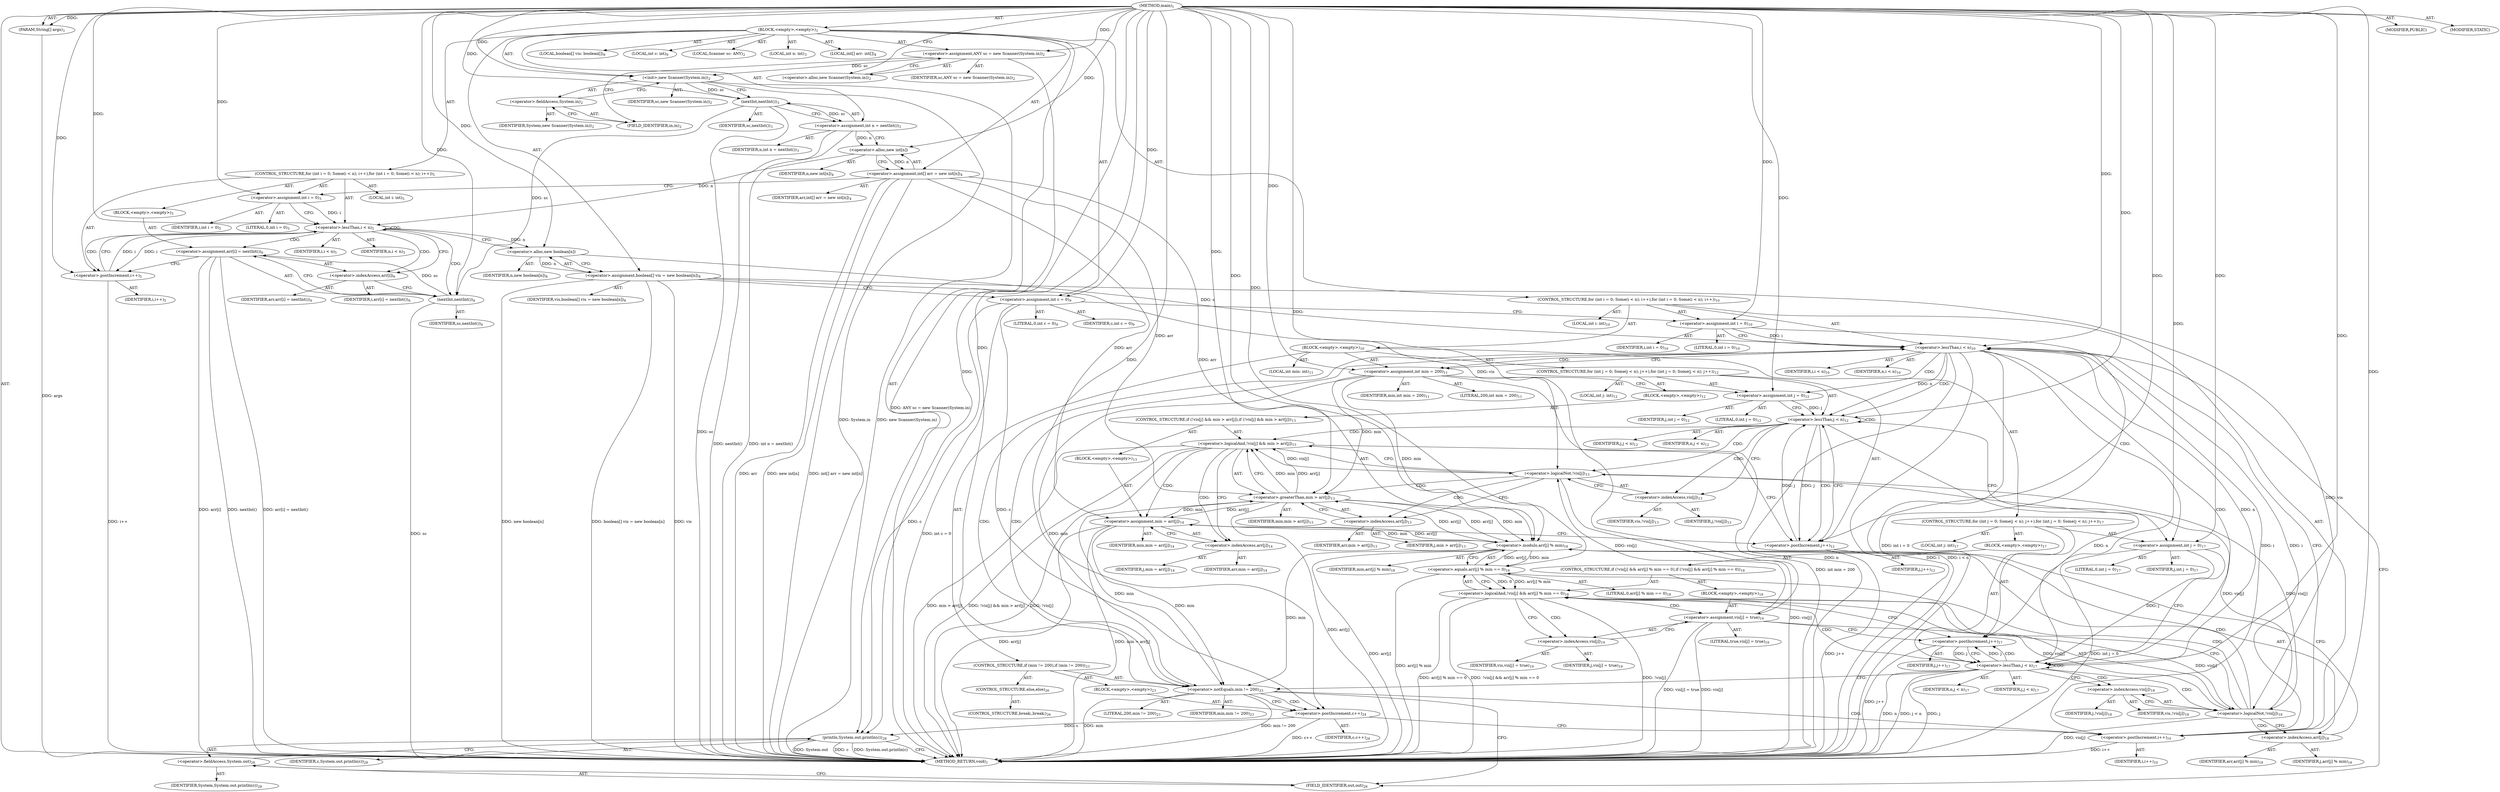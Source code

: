 digraph "main" {  
"19" [label = <(METHOD,main)<SUB>1</SUB>> ]
"20" [label = <(PARAM,String[] args)<SUB>1</SUB>> ]
"21" [label = <(BLOCK,&lt;empty&gt;,&lt;empty&gt;)<SUB>1</SUB>> ]
"4" [label = <(LOCAL,Scanner sc: ANY)<SUB>2</SUB>> ]
"22" [label = <(&lt;operator&gt;.assignment,ANY sc = new Scanner(System.in))<SUB>2</SUB>> ]
"23" [label = <(IDENTIFIER,sc,ANY sc = new Scanner(System.in))<SUB>2</SUB>> ]
"24" [label = <(&lt;operator&gt;.alloc,new Scanner(System.in))<SUB>2</SUB>> ]
"25" [label = <(&lt;init&gt;,new Scanner(System.in))<SUB>2</SUB>> ]
"3" [label = <(IDENTIFIER,sc,new Scanner(System.in))<SUB>2</SUB>> ]
"26" [label = <(&lt;operator&gt;.fieldAccess,System.in)<SUB>2</SUB>> ]
"27" [label = <(IDENTIFIER,System,new Scanner(System.in))<SUB>2</SUB>> ]
"28" [label = <(FIELD_IDENTIFIER,in,in)<SUB>2</SUB>> ]
"29" [label = <(LOCAL,int n: int)<SUB>3</SUB>> ]
"30" [label = <(&lt;operator&gt;.assignment,int n = nextInt())<SUB>3</SUB>> ]
"31" [label = <(IDENTIFIER,n,int n = nextInt())<SUB>3</SUB>> ]
"32" [label = <(nextInt,nextInt())<SUB>3</SUB>> ]
"33" [label = <(IDENTIFIER,sc,nextInt())<SUB>3</SUB>> ]
"34" [label = <(LOCAL,int[] arr: int[])<SUB>4</SUB>> ]
"35" [label = <(&lt;operator&gt;.assignment,int[] arr = new int[n])<SUB>4</SUB>> ]
"36" [label = <(IDENTIFIER,arr,int[] arr = new int[n])<SUB>4</SUB>> ]
"37" [label = <(&lt;operator&gt;.alloc,new int[n])> ]
"38" [label = <(IDENTIFIER,n,new int[n])<SUB>4</SUB>> ]
"39" [label = <(CONTROL_STRUCTURE,for (int i = 0; Some(i &lt; n); i++),for (int i = 0; Some(i &lt; n); i++))<SUB>5</SUB>> ]
"40" [label = <(LOCAL,int i: int)<SUB>5</SUB>> ]
"41" [label = <(&lt;operator&gt;.assignment,int i = 0)<SUB>5</SUB>> ]
"42" [label = <(IDENTIFIER,i,int i = 0)<SUB>5</SUB>> ]
"43" [label = <(LITERAL,0,int i = 0)<SUB>5</SUB>> ]
"44" [label = <(&lt;operator&gt;.lessThan,i &lt; n)<SUB>5</SUB>> ]
"45" [label = <(IDENTIFIER,i,i &lt; n)<SUB>5</SUB>> ]
"46" [label = <(IDENTIFIER,n,i &lt; n)<SUB>5</SUB>> ]
"47" [label = <(&lt;operator&gt;.postIncrement,i++)<SUB>5</SUB>> ]
"48" [label = <(IDENTIFIER,i,i++)<SUB>5</SUB>> ]
"49" [label = <(BLOCK,&lt;empty&gt;,&lt;empty&gt;)<SUB>5</SUB>> ]
"50" [label = <(&lt;operator&gt;.assignment,arr[i] = nextInt())<SUB>6</SUB>> ]
"51" [label = <(&lt;operator&gt;.indexAccess,arr[i])<SUB>6</SUB>> ]
"52" [label = <(IDENTIFIER,arr,arr[i] = nextInt())<SUB>6</SUB>> ]
"53" [label = <(IDENTIFIER,i,arr[i] = nextInt())<SUB>6</SUB>> ]
"54" [label = <(nextInt,nextInt())<SUB>6</SUB>> ]
"55" [label = <(IDENTIFIER,sc,nextInt())<SUB>6</SUB>> ]
"56" [label = <(LOCAL,boolean[] vis: boolean[])<SUB>8</SUB>> ]
"57" [label = <(&lt;operator&gt;.assignment,boolean[] vis = new boolean[n])<SUB>8</SUB>> ]
"58" [label = <(IDENTIFIER,vis,boolean[] vis = new boolean[n])<SUB>8</SUB>> ]
"59" [label = <(&lt;operator&gt;.alloc,new boolean[n])> ]
"60" [label = <(IDENTIFIER,n,new boolean[n])<SUB>8</SUB>> ]
"61" [label = <(LOCAL,int c: int)<SUB>9</SUB>> ]
"62" [label = <(&lt;operator&gt;.assignment,int c = 0)<SUB>9</SUB>> ]
"63" [label = <(IDENTIFIER,c,int c = 0)<SUB>9</SUB>> ]
"64" [label = <(LITERAL,0,int c = 0)<SUB>9</SUB>> ]
"65" [label = <(CONTROL_STRUCTURE,for (int i = 0; Some(i &lt; n); i++),for (int i = 0; Some(i &lt; n); i++))<SUB>10</SUB>> ]
"66" [label = <(LOCAL,int i: int)<SUB>10</SUB>> ]
"67" [label = <(&lt;operator&gt;.assignment,int i = 0)<SUB>10</SUB>> ]
"68" [label = <(IDENTIFIER,i,int i = 0)<SUB>10</SUB>> ]
"69" [label = <(LITERAL,0,int i = 0)<SUB>10</SUB>> ]
"70" [label = <(&lt;operator&gt;.lessThan,i &lt; n)<SUB>10</SUB>> ]
"71" [label = <(IDENTIFIER,i,i &lt; n)<SUB>10</SUB>> ]
"72" [label = <(IDENTIFIER,n,i &lt; n)<SUB>10</SUB>> ]
"73" [label = <(&lt;operator&gt;.postIncrement,i++)<SUB>10</SUB>> ]
"74" [label = <(IDENTIFIER,i,i++)<SUB>10</SUB>> ]
"75" [label = <(BLOCK,&lt;empty&gt;,&lt;empty&gt;)<SUB>10</SUB>> ]
"76" [label = <(LOCAL,int min: int)<SUB>11</SUB>> ]
"77" [label = <(&lt;operator&gt;.assignment,int min = 200)<SUB>11</SUB>> ]
"78" [label = <(IDENTIFIER,min,int min = 200)<SUB>11</SUB>> ]
"79" [label = <(LITERAL,200,int min = 200)<SUB>11</SUB>> ]
"80" [label = <(CONTROL_STRUCTURE,for (int j = 0; Some(j &lt; n); j++),for (int j = 0; Some(j &lt; n); j++))<SUB>12</SUB>> ]
"81" [label = <(LOCAL,int j: int)<SUB>12</SUB>> ]
"82" [label = <(&lt;operator&gt;.assignment,int j = 0)<SUB>12</SUB>> ]
"83" [label = <(IDENTIFIER,j,int j = 0)<SUB>12</SUB>> ]
"84" [label = <(LITERAL,0,int j = 0)<SUB>12</SUB>> ]
"85" [label = <(&lt;operator&gt;.lessThan,j &lt; n)<SUB>12</SUB>> ]
"86" [label = <(IDENTIFIER,j,j &lt; n)<SUB>12</SUB>> ]
"87" [label = <(IDENTIFIER,n,j &lt; n)<SUB>12</SUB>> ]
"88" [label = <(&lt;operator&gt;.postIncrement,j++)<SUB>12</SUB>> ]
"89" [label = <(IDENTIFIER,j,j++)<SUB>12</SUB>> ]
"90" [label = <(BLOCK,&lt;empty&gt;,&lt;empty&gt;)<SUB>12</SUB>> ]
"91" [label = <(CONTROL_STRUCTURE,if (!vis[j] &amp;&amp; min &gt; arr[j]),if (!vis[j] &amp;&amp; min &gt; arr[j]))<SUB>13</SUB>> ]
"92" [label = <(&lt;operator&gt;.logicalAnd,!vis[j] &amp;&amp; min &gt; arr[j])<SUB>13</SUB>> ]
"93" [label = <(&lt;operator&gt;.logicalNot,!vis[j])<SUB>13</SUB>> ]
"94" [label = <(&lt;operator&gt;.indexAccess,vis[j])<SUB>13</SUB>> ]
"95" [label = <(IDENTIFIER,vis,!vis[j])<SUB>13</SUB>> ]
"96" [label = <(IDENTIFIER,j,!vis[j])<SUB>13</SUB>> ]
"97" [label = <(&lt;operator&gt;.greaterThan,min &gt; arr[j])<SUB>13</SUB>> ]
"98" [label = <(IDENTIFIER,min,min &gt; arr[j])<SUB>13</SUB>> ]
"99" [label = <(&lt;operator&gt;.indexAccess,arr[j])<SUB>13</SUB>> ]
"100" [label = <(IDENTIFIER,arr,min &gt; arr[j])<SUB>13</SUB>> ]
"101" [label = <(IDENTIFIER,j,min &gt; arr[j])<SUB>13</SUB>> ]
"102" [label = <(BLOCK,&lt;empty&gt;,&lt;empty&gt;)<SUB>13</SUB>> ]
"103" [label = <(&lt;operator&gt;.assignment,min = arr[j])<SUB>14</SUB>> ]
"104" [label = <(IDENTIFIER,min,min = arr[j])<SUB>14</SUB>> ]
"105" [label = <(&lt;operator&gt;.indexAccess,arr[j])<SUB>14</SUB>> ]
"106" [label = <(IDENTIFIER,arr,min = arr[j])<SUB>14</SUB>> ]
"107" [label = <(IDENTIFIER,j,min = arr[j])<SUB>14</SUB>> ]
"108" [label = <(CONTROL_STRUCTURE,for (int j = 0; Some(j &lt; n); j++),for (int j = 0; Some(j &lt; n); j++))<SUB>17</SUB>> ]
"109" [label = <(LOCAL,int j: int)<SUB>17</SUB>> ]
"110" [label = <(&lt;operator&gt;.assignment,int j = 0)<SUB>17</SUB>> ]
"111" [label = <(IDENTIFIER,j,int j = 0)<SUB>17</SUB>> ]
"112" [label = <(LITERAL,0,int j = 0)<SUB>17</SUB>> ]
"113" [label = <(&lt;operator&gt;.lessThan,j &lt; n)<SUB>17</SUB>> ]
"114" [label = <(IDENTIFIER,j,j &lt; n)<SUB>17</SUB>> ]
"115" [label = <(IDENTIFIER,n,j &lt; n)<SUB>17</SUB>> ]
"116" [label = <(&lt;operator&gt;.postIncrement,j++)<SUB>17</SUB>> ]
"117" [label = <(IDENTIFIER,j,j++)<SUB>17</SUB>> ]
"118" [label = <(BLOCK,&lt;empty&gt;,&lt;empty&gt;)<SUB>17</SUB>> ]
"119" [label = <(CONTROL_STRUCTURE,if (!vis[j] &amp;&amp; arr[j] % min == 0),if (!vis[j] &amp;&amp; arr[j] % min == 0))<SUB>18</SUB>> ]
"120" [label = <(&lt;operator&gt;.logicalAnd,!vis[j] &amp;&amp; arr[j] % min == 0)<SUB>18</SUB>> ]
"121" [label = <(&lt;operator&gt;.logicalNot,!vis[j])<SUB>18</SUB>> ]
"122" [label = <(&lt;operator&gt;.indexAccess,vis[j])<SUB>18</SUB>> ]
"123" [label = <(IDENTIFIER,vis,!vis[j])<SUB>18</SUB>> ]
"124" [label = <(IDENTIFIER,j,!vis[j])<SUB>18</SUB>> ]
"125" [label = <(&lt;operator&gt;.equals,arr[j] % min == 0)<SUB>18</SUB>> ]
"126" [label = <(&lt;operator&gt;.modulo,arr[j] % min)<SUB>18</SUB>> ]
"127" [label = <(&lt;operator&gt;.indexAccess,arr[j])<SUB>18</SUB>> ]
"128" [label = <(IDENTIFIER,arr,arr[j] % min)<SUB>18</SUB>> ]
"129" [label = <(IDENTIFIER,j,arr[j] % min)<SUB>18</SUB>> ]
"130" [label = <(IDENTIFIER,min,arr[j] % min)<SUB>18</SUB>> ]
"131" [label = <(LITERAL,0,arr[j] % min == 0)<SUB>18</SUB>> ]
"132" [label = <(BLOCK,&lt;empty&gt;,&lt;empty&gt;)<SUB>18</SUB>> ]
"133" [label = <(&lt;operator&gt;.assignment,vis[j] = true)<SUB>19</SUB>> ]
"134" [label = <(&lt;operator&gt;.indexAccess,vis[j])<SUB>19</SUB>> ]
"135" [label = <(IDENTIFIER,vis,vis[j] = true)<SUB>19</SUB>> ]
"136" [label = <(IDENTIFIER,j,vis[j] = true)<SUB>19</SUB>> ]
"137" [label = <(LITERAL,true,vis[j] = true)<SUB>19</SUB>> ]
"138" [label = <(CONTROL_STRUCTURE,if (min != 200),if (min != 200))<SUB>23</SUB>> ]
"139" [label = <(&lt;operator&gt;.notEquals,min != 200)<SUB>23</SUB>> ]
"140" [label = <(IDENTIFIER,min,min != 200)<SUB>23</SUB>> ]
"141" [label = <(LITERAL,200,min != 200)<SUB>23</SUB>> ]
"142" [label = <(BLOCK,&lt;empty&gt;,&lt;empty&gt;)<SUB>23</SUB>> ]
"143" [label = <(&lt;operator&gt;.postIncrement,c++)<SUB>24</SUB>> ]
"144" [label = <(IDENTIFIER,c,c++)<SUB>24</SUB>> ]
"145" [label = <(CONTROL_STRUCTURE,else,else)<SUB>26</SUB>> ]
"146" [label = <(CONTROL_STRUCTURE,break;,break;)<SUB>26</SUB>> ]
"147" [label = <(println,System.out.println(c))<SUB>28</SUB>> ]
"148" [label = <(&lt;operator&gt;.fieldAccess,System.out)<SUB>28</SUB>> ]
"149" [label = <(IDENTIFIER,System,System.out.println(c))<SUB>28</SUB>> ]
"150" [label = <(FIELD_IDENTIFIER,out,out)<SUB>28</SUB>> ]
"151" [label = <(IDENTIFIER,c,System.out.println(c))<SUB>28</SUB>> ]
"152" [label = <(MODIFIER,PUBLIC)> ]
"153" [label = <(MODIFIER,STATIC)> ]
"154" [label = <(METHOD_RETURN,void)<SUB>1</SUB>> ]
  "19" -> "20"  [ label = "AST: "] 
  "19" -> "21"  [ label = "AST: "] 
  "19" -> "152"  [ label = "AST: "] 
  "19" -> "153"  [ label = "AST: "] 
  "19" -> "154"  [ label = "AST: "] 
  "21" -> "4"  [ label = "AST: "] 
  "21" -> "22"  [ label = "AST: "] 
  "21" -> "25"  [ label = "AST: "] 
  "21" -> "29"  [ label = "AST: "] 
  "21" -> "30"  [ label = "AST: "] 
  "21" -> "34"  [ label = "AST: "] 
  "21" -> "35"  [ label = "AST: "] 
  "21" -> "39"  [ label = "AST: "] 
  "21" -> "56"  [ label = "AST: "] 
  "21" -> "57"  [ label = "AST: "] 
  "21" -> "61"  [ label = "AST: "] 
  "21" -> "62"  [ label = "AST: "] 
  "21" -> "65"  [ label = "AST: "] 
  "21" -> "147"  [ label = "AST: "] 
  "22" -> "23"  [ label = "AST: "] 
  "22" -> "24"  [ label = "AST: "] 
  "25" -> "3"  [ label = "AST: "] 
  "25" -> "26"  [ label = "AST: "] 
  "26" -> "27"  [ label = "AST: "] 
  "26" -> "28"  [ label = "AST: "] 
  "30" -> "31"  [ label = "AST: "] 
  "30" -> "32"  [ label = "AST: "] 
  "32" -> "33"  [ label = "AST: "] 
  "35" -> "36"  [ label = "AST: "] 
  "35" -> "37"  [ label = "AST: "] 
  "37" -> "38"  [ label = "AST: "] 
  "39" -> "40"  [ label = "AST: "] 
  "39" -> "41"  [ label = "AST: "] 
  "39" -> "44"  [ label = "AST: "] 
  "39" -> "47"  [ label = "AST: "] 
  "39" -> "49"  [ label = "AST: "] 
  "41" -> "42"  [ label = "AST: "] 
  "41" -> "43"  [ label = "AST: "] 
  "44" -> "45"  [ label = "AST: "] 
  "44" -> "46"  [ label = "AST: "] 
  "47" -> "48"  [ label = "AST: "] 
  "49" -> "50"  [ label = "AST: "] 
  "50" -> "51"  [ label = "AST: "] 
  "50" -> "54"  [ label = "AST: "] 
  "51" -> "52"  [ label = "AST: "] 
  "51" -> "53"  [ label = "AST: "] 
  "54" -> "55"  [ label = "AST: "] 
  "57" -> "58"  [ label = "AST: "] 
  "57" -> "59"  [ label = "AST: "] 
  "59" -> "60"  [ label = "AST: "] 
  "62" -> "63"  [ label = "AST: "] 
  "62" -> "64"  [ label = "AST: "] 
  "65" -> "66"  [ label = "AST: "] 
  "65" -> "67"  [ label = "AST: "] 
  "65" -> "70"  [ label = "AST: "] 
  "65" -> "73"  [ label = "AST: "] 
  "65" -> "75"  [ label = "AST: "] 
  "67" -> "68"  [ label = "AST: "] 
  "67" -> "69"  [ label = "AST: "] 
  "70" -> "71"  [ label = "AST: "] 
  "70" -> "72"  [ label = "AST: "] 
  "73" -> "74"  [ label = "AST: "] 
  "75" -> "76"  [ label = "AST: "] 
  "75" -> "77"  [ label = "AST: "] 
  "75" -> "80"  [ label = "AST: "] 
  "75" -> "108"  [ label = "AST: "] 
  "75" -> "138"  [ label = "AST: "] 
  "77" -> "78"  [ label = "AST: "] 
  "77" -> "79"  [ label = "AST: "] 
  "80" -> "81"  [ label = "AST: "] 
  "80" -> "82"  [ label = "AST: "] 
  "80" -> "85"  [ label = "AST: "] 
  "80" -> "88"  [ label = "AST: "] 
  "80" -> "90"  [ label = "AST: "] 
  "82" -> "83"  [ label = "AST: "] 
  "82" -> "84"  [ label = "AST: "] 
  "85" -> "86"  [ label = "AST: "] 
  "85" -> "87"  [ label = "AST: "] 
  "88" -> "89"  [ label = "AST: "] 
  "90" -> "91"  [ label = "AST: "] 
  "91" -> "92"  [ label = "AST: "] 
  "91" -> "102"  [ label = "AST: "] 
  "92" -> "93"  [ label = "AST: "] 
  "92" -> "97"  [ label = "AST: "] 
  "93" -> "94"  [ label = "AST: "] 
  "94" -> "95"  [ label = "AST: "] 
  "94" -> "96"  [ label = "AST: "] 
  "97" -> "98"  [ label = "AST: "] 
  "97" -> "99"  [ label = "AST: "] 
  "99" -> "100"  [ label = "AST: "] 
  "99" -> "101"  [ label = "AST: "] 
  "102" -> "103"  [ label = "AST: "] 
  "103" -> "104"  [ label = "AST: "] 
  "103" -> "105"  [ label = "AST: "] 
  "105" -> "106"  [ label = "AST: "] 
  "105" -> "107"  [ label = "AST: "] 
  "108" -> "109"  [ label = "AST: "] 
  "108" -> "110"  [ label = "AST: "] 
  "108" -> "113"  [ label = "AST: "] 
  "108" -> "116"  [ label = "AST: "] 
  "108" -> "118"  [ label = "AST: "] 
  "110" -> "111"  [ label = "AST: "] 
  "110" -> "112"  [ label = "AST: "] 
  "113" -> "114"  [ label = "AST: "] 
  "113" -> "115"  [ label = "AST: "] 
  "116" -> "117"  [ label = "AST: "] 
  "118" -> "119"  [ label = "AST: "] 
  "119" -> "120"  [ label = "AST: "] 
  "119" -> "132"  [ label = "AST: "] 
  "120" -> "121"  [ label = "AST: "] 
  "120" -> "125"  [ label = "AST: "] 
  "121" -> "122"  [ label = "AST: "] 
  "122" -> "123"  [ label = "AST: "] 
  "122" -> "124"  [ label = "AST: "] 
  "125" -> "126"  [ label = "AST: "] 
  "125" -> "131"  [ label = "AST: "] 
  "126" -> "127"  [ label = "AST: "] 
  "126" -> "130"  [ label = "AST: "] 
  "127" -> "128"  [ label = "AST: "] 
  "127" -> "129"  [ label = "AST: "] 
  "132" -> "133"  [ label = "AST: "] 
  "133" -> "134"  [ label = "AST: "] 
  "133" -> "137"  [ label = "AST: "] 
  "134" -> "135"  [ label = "AST: "] 
  "134" -> "136"  [ label = "AST: "] 
  "138" -> "139"  [ label = "AST: "] 
  "138" -> "142"  [ label = "AST: "] 
  "138" -> "145"  [ label = "AST: "] 
  "139" -> "140"  [ label = "AST: "] 
  "139" -> "141"  [ label = "AST: "] 
  "142" -> "143"  [ label = "AST: "] 
  "143" -> "144"  [ label = "AST: "] 
  "145" -> "146"  [ label = "AST: "] 
  "147" -> "148"  [ label = "AST: "] 
  "147" -> "151"  [ label = "AST: "] 
  "148" -> "149"  [ label = "AST: "] 
  "148" -> "150"  [ label = "AST: "] 
  "22" -> "28"  [ label = "CFG: "] 
  "25" -> "32"  [ label = "CFG: "] 
  "30" -> "37"  [ label = "CFG: "] 
  "35" -> "41"  [ label = "CFG: "] 
  "57" -> "62"  [ label = "CFG: "] 
  "62" -> "67"  [ label = "CFG: "] 
  "147" -> "154"  [ label = "CFG: "] 
  "24" -> "22"  [ label = "CFG: "] 
  "26" -> "25"  [ label = "CFG: "] 
  "32" -> "30"  [ label = "CFG: "] 
  "37" -> "35"  [ label = "CFG: "] 
  "41" -> "44"  [ label = "CFG: "] 
  "44" -> "51"  [ label = "CFG: "] 
  "44" -> "59"  [ label = "CFG: "] 
  "47" -> "44"  [ label = "CFG: "] 
  "59" -> "57"  [ label = "CFG: "] 
  "67" -> "70"  [ label = "CFG: "] 
  "70" -> "77"  [ label = "CFG: "] 
  "70" -> "150"  [ label = "CFG: "] 
  "73" -> "70"  [ label = "CFG: "] 
  "148" -> "147"  [ label = "CFG: "] 
  "28" -> "26"  [ label = "CFG: "] 
  "50" -> "47"  [ label = "CFG: "] 
  "77" -> "82"  [ label = "CFG: "] 
  "150" -> "148"  [ label = "CFG: "] 
  "51" -> "54"  [ label = "CFG: "] 
  "54" -> "50"  [ label = "CFG: "] 
  "82" -> "85"  [ label = "CFG: "] 
  "85" -> "94"  [ label = "CFG: "] 
  "85" -> "110"  [ label = "CFG: "] 
  "88" -> "85"  [ label = "CFG: "] 
  "110" -> "113"  [ label = "CFG: "] 
  "113" -> "122"  [ label = "CFG: "] 
  "113" -> "139"  [ label = "CFG: "] 
  "116" -> "113"  [ label = "CFG: "] 
  "139" -> "143"  [ label = "CFG: "] 
  "139" -> "150"  [ label = "CFG: "] 
  "143" -> "73"  [ label = "CFG: "] 
  "92" -> "105"  [ label = "CFG: "] 
  "92" -> "88"  [ label = "CFG: "] 
  "120" -> "134"  [ label = "CFG: "] 
  "120" -> "116"  [ label = "CFG: "] 
  "93" -> "92"  [ label = "CFG: "] 
  "93" -> "99"  [ label = "CFG: "] 
  "97" -> "92"  [ label = "CFG: "] 
  "103" -> "88"  [ label = "CFG: "] 
  "121" -> "120"  [ label = "CFG: "] 
  "121" -> "127"  [ label = "CFG: "] 
  "125" -> "120"  [ label = "CFG: "] 
  "133" -> "116"  [ label = "CFG: "] 
  "94" -> "93"  [ label = "CFG: "] 
  "99" -> "97"  [ label = "CFG: "] 
  "105" -> "103"  [ label = "CFG: "] 
  "122" -> "121"  [ label = "CFG: "] 
  "126" -> "125"  [ label = "CFG: "] 
  "134" -> "133"  [ label = "CFG: "] 
  "127" -> "126"  [ label = "CFG: "] 
  "19" -> "24"  [ label = "CFG: "] 
  "20" -> "154"  [ label = "DDG: args"] 
  "22" -> "154"  [ label = "DDG: ANY sc = new Scanner(System.in)"] 
  "25" -> "154"  [ label = "DDG: System.in"] 
  "25" -> "154"  [ label = "DDG: new Scanner(System.in)"] 
  "32" -> "154"  [ label = "DDG: sc"] 
  "30" -> "154"  [ label = "DDG: nextInt()"] 
  "30" -> "154"  [ label = "DDG: int n = nextInt()"] 
  "35" -> "154"  [ label = "DDG: arr"] 
  "35" -> "154"  [ label = "DDG: new int[n]"] 
  "35" -> "154"  [ label = "DDG: int[] arr = new int[n]"] 
  "57" -> "154"  [ label = "DDG: vis"] 
  "57" -> "154"  [ label = "DDG: new boolean[n]"] 
  "57" -> "154"  [ label = "DDG: boolean[] vis = new boolean[n]"] 
  "62" -> "154"  [ label = "DDG: int c = 0"] 
  "67" -> "154"  [ label = "DDG: int i = 0"] 
  "70" -> "154"  [ label = "DDG: i"] 
  "70" -> "154"  [ label = "DDG: n"] 
  "70" -> "154"  [ label = "DDG: i &lt; n"] 
  "77" -> "154"  [ label = "DDG: int min = 200"] 
  "110" -> "154"  [ label = "DDG: int j = 0"] 
  "113" -> "154"  [ label = "DDG: j"] 
  "113" -> "154"  [ label = "DDG: n"] 
  "113" -> "154"  [ label = "DDG: j &lt; n"] 
  "139" -> "154"  [ label = "DDG: min"] 
  "139" -> "154"  [ label = "DDG: min != 200"] 
  "147" -> "154"  [ label = "DDG: System.out"] 
  "147" -> "154"  [ label = "DDG: c"] 
  "147" -> "154"  [ label = "DDG: System.out.println(c)"] 
  "143" -> "154"  [ label = "DDG: c++"] 
  "73" -> "154"  [ label = "DDG: i++"] 
  "121" -> "154"  [ label = "DDG: vis[j]"] 
  "120" -> "154"  [ label = "DDG: !vis[j]"] 
  "126" -> "154"  [ label = "DDG: arr[j]"] 
  "125" -> "154"  [ label = "DDG: arr[j] % min"] 
  "120" -> "154"  [ label = "DDG: arr[j] % min == 0"] 
  "120" -> "154"  [ label = "DDG: !vis[j] &amp;&amp; arr[j] % min == 0"] 
  "133" -> "154"  [ label = "DDG: vis[j]"] 
  "133" -> "154"  [ label = "DDG: vis[j] = true"] 
  "116" -> "154"  [ label = "DDG: j++"] 
  "93" -> "154"  [ label = "DDG: vis[j]"] 
  "92" -> "154"  [ label = "DDG: !vis[j]"] 
  "97" -> "154"  [ label = "DDG: arr[j]"] 
  "92" -> "154"  [ label = "DDG: min &gt; arr[j]"] 
  "92" -> "154"  [ label = "DDG: !vis[j] &amp;&amp; min &gt; arr[j]"] 
  "103" -> "154"  [ label = "DDG: arr[j]"] 
  "103" -> "154"  [ label = "DDG: min = arr[j]"] 
  "88" -> "154"  [ label = "DDG: j++"] 
  "50" -> "154"  [ label = "DDG: arr[i]"] 
  "54" -> "154"  [ label = "DDG: sc"] 
  "50" -> "154"  [ label = "DDG: nextInt()"] 
  "50" -> "154"  [ label = "DDG: arr[i] = nextInt()"] 
  "47" -> "154"  [ label = "DDG: i++"] 
  "19" -> "20"  [ label = "DDG: "] 
  "19" -> "22"  [ label = "DDG: "] 
  "32" -> "30"  [ label = "DDG: sc"] 
  "37" -> "35"  [ label = "DDG: n"] 
  "59" -> "57"  [ label = "DDG: n"] 
  "19" -> "62"  [ label = "DDG: "] 
  "22" -> "25"  [ label = "DDG: sc"] 
  "19" -> "25"  [ label = "DDG: "] 
  "19" -> "41"  [ label = "DDG: "] 
  "19" -> "67"  [ label = "DDG: "] 
  "62" -> "147"  [ label = "DDG: c"] 
  "143" -> "147"  [ label = "DDG: c"] 
  "19" -> "147"  [ label = "DDG: "] 
  "25" -> "32"  [ label = "DDG: sc"] 
  "19" -> "32"  [ label = "DDG: "] 
  "30" -> "37"  [ label = "DDG: n"] 
  "19" -> "37"  [ label = "DDG: "] 
  "41" -> "44"  [ label = "DDG: i"] 
  "47" -> "44"  [ label = "DDG: i"] 
  "19" -> "44"  [ label = "DDG: "] 
  "37" -> "44"  [ label = "DDG: n"] 
  "44" -> "47"  [ label = "DDG: i"] 
  "19" -> "47"  [ label = "DDG: "] 
  "54" -> "50"  [ label = "DDG: sc"] 
  "44" -> "59"  [ label = "DDG: n"] 
  "19" -> "59"  [ label = "DDG: "] 
  "67" -> "70"  [ label = "DDG: i"] 
  "73" -> "70"  [ label = "DDG: i"] 
  "19" -> "70"  [ label = "DDG: "] 
  "59" -> "70"  [ label = "DDG: n"] 
  "113" -> "70"  [ label = "DDG: n"] 
  "70" -> "73"  [ label = "DDG: i"] 
  "19" -> "73"  [ label = "DDG: "] 
  "19" -> "77"  [ label = "DDG: "] 
  "19" -> "82"  [ label = "DDG: "] 
  "19" -> "110"  [ label = "DDG: "] 
  "32" -> "54"  [ label = "DDG: sc"] 
  "19" -> "54"  [ label = "DDG: "] 
  "82" -> "85"  [ label = "DDG: j"] 
  "88" -> "85"  [ label = "DDG: j"] 
  "19" -> "85"  [ label = "DDG: "] 
  "70" -> "85"  [ label = "DDG: n"] 
  "85" -> "88"  [ label = "DDG: j"] 
  "19" -> "88"  [ label = "DDG: "] 
  "110" -> "113"  [ label = "DDG: j"] 
  "116" -> "113"  [ label = "DDG: j"] 
  "19" -> "113"  [ label = "DDG: "] 
  "85" -> "113"  [ label = "DDG: n"] 
  "113" -> "116"  [ label = "DDG: j"] 
  "19" -> "116"  [ label = "DDG: "] 
  "77" -> "139"  [ label = "DDG: min"] 
  "126" -> "139"  [ label = "DDG: min"] 
  "97" -> "139"  [ label = "DDG: min"] 
  "103" -> "139"  [ label = "DDG: min"] 
  "19" -> "139"  [ label = "DDG: "] 
  "62" -> "143"  [ label = "DDG: c"] 
  "19" -> "143"  [ label = "DDG: "] 
  "93" -> "92"  [ label = "DDG: vis[j]"] 
  "97" -> "92"  [ label = "DDG: min"] 
  "97" -> "92"  [ label = "DDG: arr[j]"] 
  "35" -> "103"  [ label = "DDG: arr"] 
  "126" -> "103"  [ label = "DDG: arr[j]"] 
  "97" -> "103"  [ label = "DDG: arr[j]"] 
  "121" -> "120"  [ label = "DDG: vis[j]"] 
  "125" -> "120"  [ label = "DDG: arr[j] % min"] 
  "125" -> "120"  [ label = "DDG: 0"] 
  "19" -> "133"  [ label = "DDG: "] 
  "57" -> "93"  [ label = "DDG: vis"] 
  "121" -> "93"  [ label = "DDG: vis[j]"] 
  "133" -> "93"  [ label = "DDG: vis[j]"] 
  "77" -> "97"  [ label = "DDG: min"] 
  "103" -> "97"  [ label = "DDG: min"] 
  "19" -> "97"  [ label = "DDG: "] 
  "35" -> "97"  [ label = "DDG: arr"] 
  "126" -> "97"  [ label = "DDG: arr[j]"] 
  "57" -> "121"  [ label = "DDG: vis"] 
  "133" -> "121"  [ label = "DDG: vis[j]"] 
  "93" -> "121"  [ label = "DDG: vis[j]"] 
  "126" -> "125"  [ label = "DDG: arr[j]"] 
  "126" -> "125"  [ label = "DDG: min"] 
  "19" -> "125"  [ label = "DDG: "] 
  "35" -> "126"  [ label = "DDG: arr"] 
  "97" -> "126"  [ label = "DDG: arr[j]"] 
  "77" -> "126"  [ label = "DDG: min"] 
  "97" -> "126"  [ label = "DDG: min"] 
  "103" -> "126"  [ label = "DDG: min"] 
  "19" -> "126"  [ label = "DDG: "] 
  "44" -> "47"  [ label = "CDG: "] 
  "44" -> "51"  [ label = "CDG: "] 
  "44" -> "50"  [ label = "CDG: "] 
  "44" -> "44"  [ label = "CDG: "] 
  "44" -> "54"  [ label = "CDG: "] 
  "70" -> "77"  [ label = "CDG: "] 
  "70" -> "113"  [ label = "CDG: "] 
  "70" -> "85"  [ label = "CDG: "] 
  "70" -> "82"  [ label = "CDG: "] 
  "70" -> "110"  [ label = "CDG: "] 
  "70" -> "139"  [ label = "CDG: "] 
  "85" -> "94"  [ label = "CDG: "] 
  "85" -> "85"  [ label = "CDG: "] 
  "85" -> "92"  [ label = "CDG: "] 
  "85" -> "93"  [ label = "CDG: "] 
  "85" -> "88"  [ label = "CDG: "] 
  "113" -> "120"  [ label = "CDG: "] 
  "113" -> "113"  [ label = "CDG: "] 
  "113" -> "116"  [ label = "CDG: "] 
  "113" -> "122"  [ label = "CDG: "] 
  "113" -> "121"  [ label = "CDG: "] 
  "139" -> "73"  [ label = "CDG: "] 
  "139" -> "143"  [ label = "CDG: "] 
  "139" -> "70"  [ label = "CDG: "] 
  "92" -> "103"  [ label = "CDG: "] 
  "92" -> "105"  [ label = "CDG: "] 
  "120" -> "134"  [ label = "CDG: "] 
  "120" -> "133"  [ label = "CDG: "] 
  "93" -> "99"  [ label = "CDG: "] 
  "93" -> "97"  [ label = "CDG: "] 
  "121" -> "126"  [ label = "CDG: "] 
  "121" -> "127"  [ label = "CDG: "] 
  "121" -> "125"  [ label = "CDG: "] 
}
